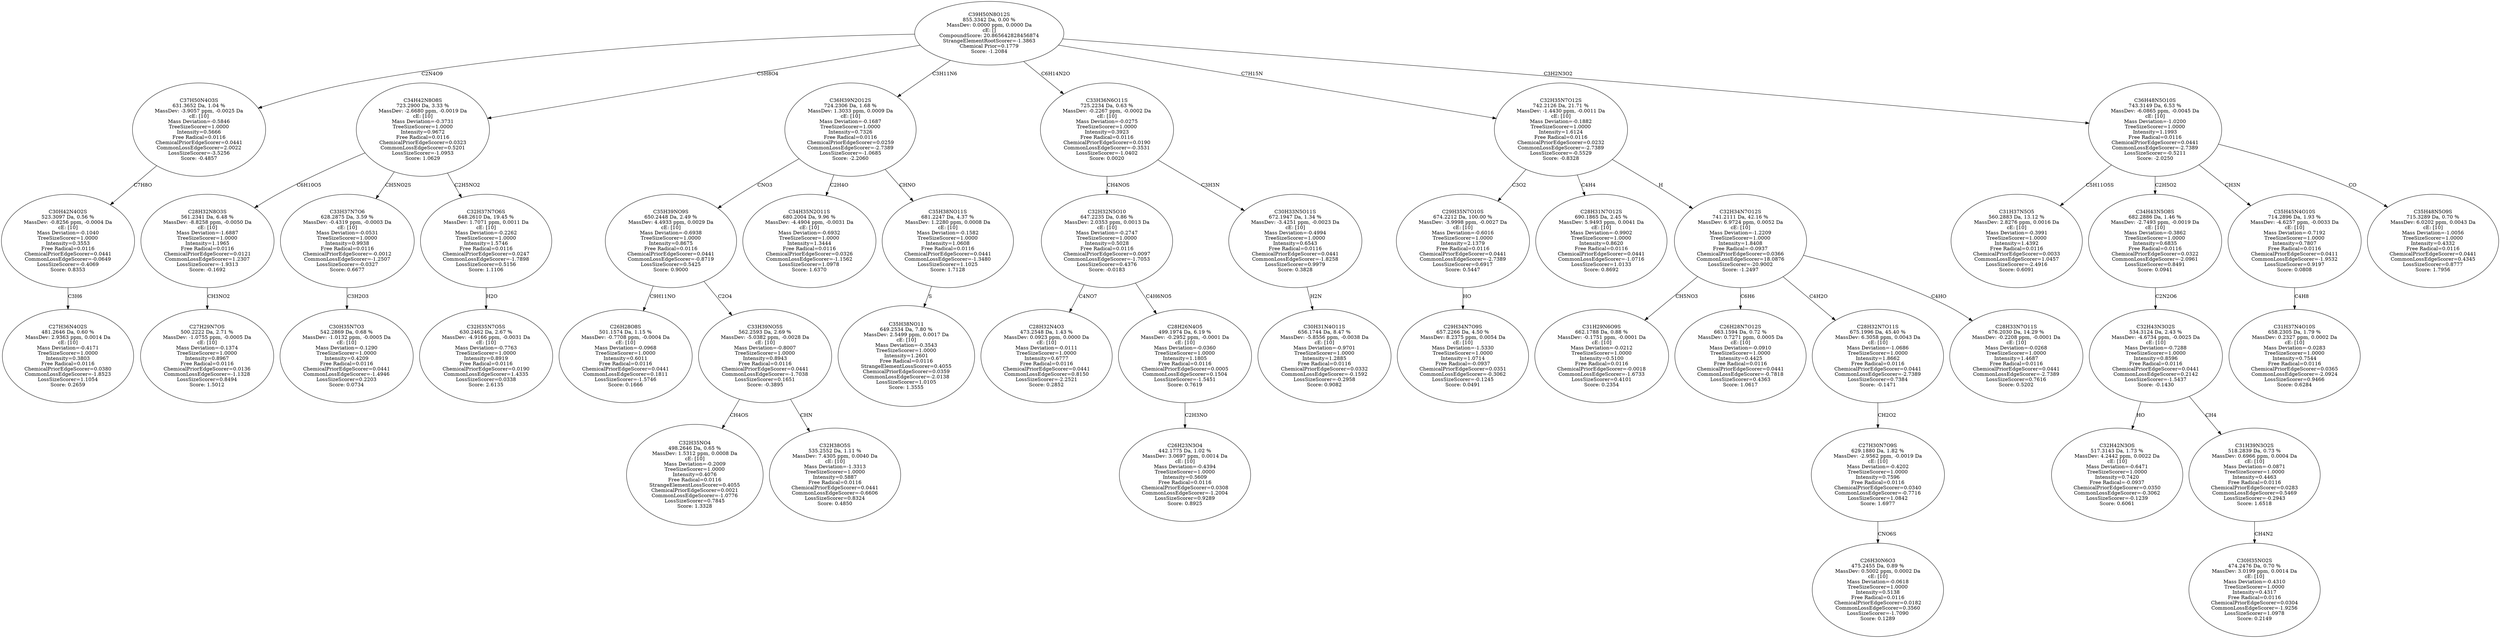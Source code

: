 strict digraph {
v1 [label="C27H36N4O2S\n481.2646 Da, 0.60 %\nMassDev: 2.9363 ppm, 0.0014 Da\ncE: [10]\nMass Deviation=-0.4171\nTreeSizeScorer=1.0000\nIntensity=0.3803\nFree Radical=0.0116\nChemicalPriorEdgeScorer=0.0380\nCommonLossEdgeScorer=-1.8523\nLossSizeScorer=1.1054\nScore: 0.2659"];
v2 [label="C30H42N4O2S\n523.3097 Da, 0.56 %\nMassDev: -0.8256 ppm, -0.0004 Da\ncE: [10]\nMass Deviation=-0.1040\nTreeSizeScorer=1.0000\nIntensity=0.3553\nFree Radical=0.0116\nChemicalPriorEdgeScorer=0.0441\nCommonLossEdgeScorer=-0.0649\nLossSizeScorer=-0.4069\nScore: 0.8353"];
v3 [label="C37H50N4O3S\n631.3652 Da, 1.04 %\nMassDev: -3.9057 ppm, -0.0025 Da\ncE: [10]\nMass Deviation=-0.5846\nTreeSizeScorer=1.0000\nIntensity=0.5666\nFree Radical=0.0116\nChemicalPriorEdgeScorer=0.0441\nCommonLossEdgeScorer=2.0022\nLossSizeScorer=-3.5256\nScore: -0.4857"];
v4 [label="C27H29N7OS\n500.2222 Da, 2.71 %\nMassDev: -1.0755 ppm, -0.0005 Da\ncE: [10]\nMass Deviation=-0.1374\nTreeSizeScorer=1.0000\nIntensity=0.8967\nFree Radical=0.0116\nChemicalPriorEdgeScorer=0.0136\nCommonLossEdgeScorer=-1.1328\nLossSizeScorer=0.8494\nScore: 1.5012"];
v5 [label="C28H32N8O3S\n561.2341 Da, 6.48 %\nMassDev: -8.8258 ppm, -0.0050 Da\ncE: [10]\nMass Deviation=-1.6887\nTreeSizeScorer=1.0000\nIntensity=1.1965\nFree Radical=0.0116\nChemicalPriorEdgeScorer=0.0121\nCommonLossEdgeScorer=1.2307\nLossSizeScorer=-1.9313\nScore: -0.1692"];
v6 [label="C30H35N7O3\n542.2869 Da, 0.68 %\nMassDev: -1.0132 ppm, -0.0005 Da\ncE: [10]\nMass Deviation=-0.1290\nTreeSizeScorer=1.0000\nIntensity=0.4209\nFree Radical=0.0116\nChemicalPriorEdgeScorer=0.0441\nCommonLossEdgeScorer=-1.4946\nLossSizeScorer=0.2203\nScore: 0.0734"];
v7 [label="C33H37N7O6\n628.2875 Da, 3.59 %\nMassDev: -0.4319 ppm, -0.0003 Da\ncE: [10]\nMass Deviation=-0.0531\nTreeSizeScorer=1.0000\nIntensity=0.9938\nFree Radical=0.0116\nChemicalPriorEdgeScorer=-0.0012\nCommonLossEdgeScorer=-1.2507\nLossSizeScorer=-0.0327\nScore: 0.6677"];
v8 [label="C32H35N7O5S\n630.2462 Da, 2.67 %\nMassDev: -4.9166 ppm, -0.0031 Da\ncE: [10]\nMass Deviation=-0.7763\nTreeSizeScorer=1.0000\nIntensity=0.8919\nFree Radical=0.0116\nChemicalPriorEdgeScorer=0.0190\nCommonLossEdgeScorer=1.4335\nLossSizeScorer=0.0338\nScore: 2.6135"];
v9 [label="C32H37N7O6S\n648.2610 Da, 19.45 %\nMassDev: 1.7071 ppm, 0.0011 Da\ncE: [10]\nMass Deviation=-0.2262\nTreeSizeScorer=1.0000\nIntensity=1.5746\nFree Radical=0.0116\nChemicalPriorEdgeScorer=0.0247\nCommonLossEdgeScorer=-1.7898\nLossSizeScorer=0.5156\nScore: 1.1106"];
v10 [label="C34H42N8O8S\n723.2900 Da, 3.33 %\nMassDev: -2.6680 ppm, -0.0019 Da\ncE: [10]\nMass Deviation=-0.3731\nTreeSizeScorer=1.0000\nIntensity=0.9672\nFree Radical=0.0116\nChemicalPriorEdgeScorer=0.0323\nCommonLossEdgeScorer=0.5201\nLossSizeScorer=-1.0953\nScore: 1.0629"];
v11 [label="C26H28O8S\n501.1574 Da, 1.15 %\nMassDev: -0.7708 ppm, -0.0004 Da\ncE: [10]\nMass Deviation=-0.0968\nTreeSizeScorer=1.0000\nIntensity=0.6011\nFree Radical=0.0116\nChemicalPriorEdgeScorer=0.0441\nCommonLossEdgeScorer=0.1811\nLossSizeScorer=-1.5746\nScore: 0.1666"];
v12 [label="C32H35NO4\n498.2646 Da, 0.65 %\nMassDev: 1.5312 ppm, 0.0008 Da\ncE: [10]\nMass Deviation=-0.2009\nTreeSizeScorer=1.0000\nIntensity=0.4076\nFree Radical=0.0116\nStrangeElementLossScorer=0.4055\nChemicalPriorEdgeScorer=0.0021\nCommonLossEdgeScorer=-1.0776\nLossSizeScorer=0.7845\nScore: 1.3328"];
v13 [label="C32H38O5S\n535.2552 Da, 1.11 %\nMassDev: 7.4305 ppm, 0.0040 Da\ncE: [10]\nMass Deviation=-1.3313\nTreeSizeScorer=1.0000\nIntensity=0.5887\nFree Radical=0.0116\nChemicalPriorEdgeScorer=0.0441\nCommonLossEdgeScorer=-0.6606\nLossSizeScorer=0.8324\nScore: 0.4850"];
v14 [label="C33H39NO5S\n562.2593 Da, 2.69 %\nMassDev: -5.0382 ppm, -0.0028 Da\ncE: [10]\nMass Deviation=-0.8007\nTreeSizeScorer=1.0000\nIntensity=0.8943\nFree Radical=0.0116\nChemicalPriorEdgeScorer=0.0441\nCommonLossEdgeScorer=-1.7038\nLossSizeScorer=0.1651\nScore: -0.3895"];
v15 [label="C35H39NO9S\n650.2448 Da, 2.49 %\nMassDev: 4.4933 ppm, 0.0029 Da\ncE: [10]\nMass Deviation=-0.6938\nTreeSizeScorer=1.0000\nIntensity=0.8675\nFree Radical=0.0116\nChemicalPriorEdgeScorer=0.0441\nCommonLossEdgeScorer=-0.8719\nLossSizeScorer=0.5425\nScore: 0.9000"];
v16 [label="C34H35N2O11S\n680.2004 Da, 9.96 %\nMassDev: -4.4904 ppm, -0.0031 Da\ncE: [10]\nMass Deviation=-0.6932\nTreeSizeScorer=1.0000\nIntensity=1.3444\nFree Radical=0.0116\nChemicalPriorEdgeScorer=0.0326\nCommonLossEdgeScorer=-1.1562\nLossSizeScorer=1.0978\nScore: 1.6370"];
v17 [label="C35H38NO11\n649.2534 Da, 7.80 %\nMassDev: 2.5499 ppm, 0.0017 Da\ncE: [10]\nMass Deviation=-0.3543\nTreeSizeScorer=1.0000\nIntensity=1.2601\nFree Radical=0.0116\nStrangeElementLossScorer=0.4055\nChemicalPriorEdgeScorer=0.0359\nCommonLossEdgeScorer=-2.0138\nLossSizeScorer=1.0105\nScore: 1.3555"];
v18 [label="C35H38NO11S\n681.2247 Da, 4.37 %\nMassDev: 1.2280 ppm, 0.0008 Da\ncE: [10]\nMass Deviation=-0.1582\nTreeSizeScorer=1.0000\nIntensity=1.0608\nFree Radical=0.0116\nChemicalPriorEdgeScorer=0.0441\nCommonLossEdgeScorer=-1.3480\nLossSizeScorer=1.1025\nScore: 1.7128"];
v19 [label="C36H39N2O12S\n724.2306 Da, 1.68 %\nMassDev: 1.3033 ppm, 0.0009 Da\ncE: [10]\nMass Deviation=-0.1687\nTreeSizeScorer=1.0000\nIntensity=0.7326\nFree Radical=0.0116\nChemicalPriorEdgeScorer=0.0259\nCommonLossEdgeScorer=-2.7389\nLossSizeScorer=-1.0685\nScore: -2.2060"];
v20 [label="C28H32N4O3\n473.2548 Da, 1.43 %\nMassDev: 0.0923 ppm, 0.0000 Da\ncE: [10]\nMass Deviation=-0.0111\nTreeSizeScorer=1.0000\nIntensity=0.6777\nFree Radical=0.0116\nChemicalPriorEdgeScorer=0.0441\nCommonLossEdgeScorer=0.8150\nLossSizeScorer=-2.2521\nScore: 0.2852"];
v21 [label="C26H23N3O4\n442.1775 Da, 1.02 %\nMassDev: 3.0697 ppm, 0.0014 Da\ncE: [10]\nMass Deviation=-0.4394\nTreeSizeScorer=1.0000\nIntensity=0.5609\nFree Radical=0.0116\nChemicalPriorEdgeScorer=0.0308\nCommonLossEdgeScorer=-1.2004\nLossSizeScorer=0.9289\nScore: 0.8925"];
v22 [label="C28H26N4O5\n499.1974 Da, 6.19 %\nMassDev: -0.2952 ppm, -0.0001 Da\ncE: [10]\nMass Deviation=-0.0360\nTreeSizeScorer=1.0000\nIntensity=1.1805\nFree Radical=0.0116\nChemicalPriorEdgeScorer=0.0005\nCommonLossEdgeScorer=0.1504\nLossSizeScorer=-1.5451\nScore: 0.7619"];
v23 [label="C32H32N5O10\n647.2235 Da, 0.86 %\nMassDev: 2.0353 ppm, 0.0013 Da\ncE: [10]\nMass Deviation=-0.2747\nTreeSizeScorer=1.0000\nIntensity=0.5028\nFree Radical=0.0116\nChemicalPriorEdgeScorer=0.0097\nCommonLossEdgeScorer=-1.7053\nLossSizeScorer=0.4376\nScore: -0.0183"];
v24 [label="C30H31N4O11S\n656.1744 Da, 8.47 %\nMassDev: -5.8556 ppm, -0.0038 Da\ncE: [10]\nMass Deviation=-0.9701\nTreeSizeScorer=1.0000\nIntensity=1.2885\nFree Radical=0.0116\nChemicalPriorEdgeScorer=0.0332\nCommonLossEdgeScorer=-0.1592\nLossSizeScorer=-0.2958\nScore: 0.9082"];
v25 [label="C30H33N5O11S\n672.1947 Da, 1.34 %\nMassDev: -3.4251 ppm, -0.0023 Da\ncE: [10]\nMass Deviation=-0.4994\nTreeSizeScorer=1.0000\nIntensity=0.6543\nFree Radical=0.0116\nChemicalPriorEdgeScorer=0.0441\nCommonLossEdgeScorer=-1.8258\nLossSizeScorer=0.9979\nScore: 0.3828"];
v26 [label="C33H36N6O11S\n725.2234 Da, 0.63 %\nMassDev: -0.2267 ppm, -0.0002 Da\ncE: [10]\nMass Deviation=-0.0275\nTreeSizeScorer=1.0000\nIntensity=0.3923\nFree Radical=0.0116\nChemicalPriorEdgeScorer=0.0190\nCommonLossEdgeScorer=-0.3531\nLossSizeScorer=-1.0402\nScore: 0.0020"];
v27 [label="C29H34N7O9S\n657.2266 Da, 4.50 %\nMassDev: 8.2375 ppm, 0.0054 Da\ncE: [10]\nMass Deviation=-1.5330\nTreeSizeScorer=1.0000\nIntensity=1.0714\nFree Radical=-0.0937\nChemicalPriorEdgeScorer=0.0351\nCommonLossEdgeScorer=-0.3062\nLossSizeScorer=-0.1245\nScore: 0.0491"];
v28 [label="C29H35N7O10S\n674.2212 Da, 100.00 %\nMassDev: -3.9998 ppm, -0.0027 Da\ncE: [10]\nMass Deviation=-0.6016\nTreeSizeScorer=1.0000\nIntensity=2.1379\nFree Radical=0.0116\nChemicalPriorEdgeScorer=0.0441\nCommonLossEdgeScorer=-2.7389\nLossSizeScorer=0.6917\nScore: 0.5447"];
v29 [label="C28H31N7O12S\n690.1865 Da, 2.45 %\nMassDev: 5.9493 ppm, 0.0041 Da\ncE: [10]\nMass Deviation=-0.9902\nTreeSizeScorer=1.0000\nIntensity=0.8620\nFree Radical=0.0116\nChemicalPriorEdgeScorer=0.0441\nCommonLossEdgeScorer=-1.0716\nLossSizeScorer=1.0133\nScore: 0.8692"];
v30 [label="C31H29N6O9S\n662.1788 Da, 0.88 %\nMassDev: -0.1751 ppm, -0.0001 Da\ncE: [10]\nMass Deviation=-0.0212\nTreeSizeScorer=1.0000\nIntensity=0.5100\nFree Radical=0.0116\nChemicalPriorEdgeScorer=-0.0018\nCommonLossEdgeScorer=-1.6733\nLossSizeScorer=0.4101\nScore: 0.2354"];
v31 [label="C26H28N7O12S\n663.1594 Da, 0.72 %\nMassDev: 0.7271 ppm, 0.0005 Da\ncE: [10]\nMass Deviation=-0.0910\nTreeSizeScorer=1.0000\nIntensity=0.4425\nFree Radical=0.0116\nChemicalPriorEdgeScorer=0.0441\nCommonLossEdgeScorer=-0.7818\nLossSizeScorer=0.4363\nScore: 1.0617"];
v32 [label="C26H30N6O3\n475.2455 Da, 0.89 %\nMassDev: 0.5002 ppm, 0.0002 Da\ncE: [10]\nMass Deviation=-0.0618\nTreeSizeScorer=1.0000\nIntensity=0.5138\nFree Radical=0.0116\nChemicalPriorEdgeScorer=0.0182\nCommonLossEdgeScorer=0.3560\nLossSizeScorer=-1.7090\nScore: 0.1289"];
v33 [label="C27H30N7O9S\n629.1880 Da, 1.82 %\nMassDev: -2.9562 ppm, -0.0019 Da\ncE: [10]\nMass Deviation=-0.4202\nTreeSizeScorer=1.0000\nIntensity=0.7596\nFree Radical=0.0116\nChemicalPriorEdgeScorer=0.0340\nCommonLossEdgeScorer=-0.7716\nLossSizeScorer=1.0842\nScore: 1.6977"];
v34 [label="C28H32N7O11S\n675.1996 Da, 45.40 %\nMassDev: 6.3058 ppm, 0.0043 Da\ncE: [10]\nMass Deviation=-1.0686\nTreeSizeScorer=1.0000\nIntensity=1.8662\nFree Radical=0.0116\nChemicalPriorEdgeScorer=0.0441\nCommonLossEdgeScorer=-2.7389\nLossSizeScorer=0.7384\nScore: -0.1471"];
v35 [label="C28H33N7O11S\n676.2030 Da, 14.29 %\nMassDev: -0.2208 ppm, -0.0001 Da\ncE: [10]\nMass Deviation=-0.0268\nTreeSizeScorer=1.0000\nIntensity=1.4687\nFree Radical=0.0116\nChemicalPriorEdgeScorer=0.0441\nCommonLossEdgeScorer=-2.7389\nLossSizeScorer=0.7616\nScore: 0.5202"];
v36 [label="C32H34N7O12S\n741.2111 Da, 42.16 %\nMassDev: 6.9724 ppm, 0.0052 Da\ncE: [10]\nMass Deviation=-1.2209\nTreeSizeScorer=1.0000\nIntensity=1.8408\nFree Radical=-0.0937\nChemicalPriorEdgeScorer=0.0366\nCommonLossEdgeScorer=18.0876\nLossSizeScorer=-20.9002\nScore: -1.2497"];
v37 [label="C32H35N7O12S\n742.2126 Da, 21.71 %\nMassDev: -1.4430 ppm, -0.0011 Da\ncE: [10]\nMass Deviation=-0.1882\nTreeSizeScorer=1.0000\nIntensity=1.6124\nFree Radical=0.0116\nChemicalPriorEdgeScorer=0.0232\nCommonLossEdgeScorer=-2.7389\nLossSizeScorer=-0.5529\nScore: -0.8328"];
v38 [label="C31H37N5O5\n560.2883 Da, 13.12 %\nMassDev: 2.8276 ppm, 0.0016 Da\ncE: [10]\nMass Deviation=-0.3991\nTreeSizeScorer=1.0000\nIntensity=1.4392\nFree Radical=0.0116\nChemicalPriorEdgeScorer=0.0033\nCommonLossEdgeScorer=1.0457\nLossSizeScorer=-2.4916\nScore: 0.6091"];
v39 [label="C32H42N3OS\n517.3143 Da, 1.73 %\nMassDev: 4.2442 ppm, 0.0022 Da\ncE: [10]\nMass Deviation=-0.6471\nTreeSizeScorer=1.0000\nIntensity=0.7420\nFree Radical=-0.0937\nChemicalPriorEdgeScorer=0.0350\nCommonLossEdgeScorer=-0.3062\nLossSizeScorer=-0.1239\nScore: 0.6061"];
v40 [label="C30H35NO2S\n474.2476 Da, 0.70 %\nMassDev: 3.0199 ppm, 0.0014 Da\ncE: [10]\nMass Deviation=-0.4310\nTreeSizeScorer=1.0000\nIntensity=0.4317\nFree Radical=0.0116\nChemicalPriorEdgeScorer=0.0304\nCommonLossEdgeScorer=-1.9256\nLossSizeScorer=1.0978\nScore: 0.2149"];
v41 [label="C31H39N3O2S\n518.2839 Da, 0.73 %\nMassDev: 0.6966 ppm, 0.0004 Da\ncE: [10]\nMass Deviation=-0.0871\nTreeSizeScorer=1.0000\nIntensity=0.4463\nFree Radical=0.0116\nChemicalPriorEdgeScorer=0.0283\nCommonLossEdgeScorer=0.5469\nLossSizeScorer=-0.2943\nScore: 1.6518"];
v42 [label="C32H43N3O2S\n534.3124 Da, 2.43 %\nMassDev: -4.6734 ppm, -0.0025 Da\ncE: [10]\nMass Deviation=-0.7288\nTreeSizeScorer=1.0000\nIntensity=0.8596\nFree Radical=0.0116\nChemicalPriorEdgeScorer=0.0441\nCommonLossEdgeScorer=0.2142\nLossSizeScorer=-1.5437\nScore: -0.1430"];
v43 [label="C34H43N5O8S\n682.2886 Da, 1.46 %\nMassDev: -2.7493 ppm, -0.0019 Da\ncE: [10]\nMass Deviation=-0.3862\nTreeSizeScorer=1.0000\nIntensity=0.6835\nFree Radical=0.0116\nChemicalPriorEdgeScorer=0.0322\nCommonLossEdgeScorer=-2.0961\nLossSizeScorer=0.8491\nScore: 0.0941"];
v44 [label="C31H37N4O10S\n658.2305 Da, 1.79 %\nMassDev: 0.2327 ppm, 0.0002 Da\ncE: [10]\nMass Deviation=-0.0283\nTreeSizeScorer=1.0000\nIntensity=0.7544\nFree Radical=0.0116\nChemicalPriorEdgeScorer=0.0365\nCommonLossEdgeScorer=-2.0924\nLossSizeScorer=0.9466\nScore: 0.6284"];
v45 [label="C35H45N4O10S\n714.2896 Da, 1.93 %\nMassDev: -4.6257 ppm, -0.0033 Da\ncE: [10]\nMass Deviation=-0.7192\nTreeSizeScorer=1.0000\nIntensity=0.7807\nFree Radical=0.0116\nChemicalPriorEdgeScorer=0.0411\nCommonLossEdgeScorer=-1.9532\nLossSizeScorer=0.9197\nScore: 0.0808"];
v46 [label="C35H48N5O9S\n715.3289 Da, 0.70 %\nMassDev: 6.0202 ppm, 0.0043 Da\ncE: [10]\nMass Deviation=-1.0056\nTreeSizeScorer=1.0000\nIntensity=0.4332\nFree Radical=0.0116\nChemicalPriorEdgeScorer=0.0441\nCommonLossEdgeScorer=0.4345\nLossSizeScorer=0.8777\nScore: 1.7956"];
v47 [label="C36H48N5O10S\n743.3149 Da, 6.53 %\nMassDev: -6.0865 ppm, -0.0045 Da\ncE: [10]\nMass Deviation=-1.0200\nTreeSizeScorer=1.0000\nIntensity=1.1993\nFree Radical=0.0116\nChemicalPriorEdgeScorer=0.0441\nCommonLossEdgeScorer=-2.7389\nLossSizeScorer=-0.5211\nScore: -2.0250"];
v48 [label="C39H50N8O12S\n855.3342 Da, 0.00 %\nMassDev: 0.0000 ppm, 0.0000 Da\ncE: []\nCompoundScore: 20.865642828456874\nStrangeElementRootScorer=-1.3863\nChemical Prior=0.1779\nScore: -1.2084"];
v2 -> v1 [label="C3H6"];
v3 -> v2 [label="C7H8O"];
v48 -> v3 [label="C2N4O9"];
v5 -> v4 [label="CH3NO2"];
v10 -> v5 [label="C6H10O5"];
v7 -> v6 [label="C3H2O3"];
v10 -> v7 [label="CH5NO2S"];
v9 -> v8 [label="H2O"];
v10 -> v9 [label="C2H5NO2"];
v48 -> v10 [label="C5H8O4"];
v15 -> v11 [label="C9H11NO"];
v14 -> v12 [label="CH4OS"];
v14 -> v13 [label="CHN"];
v15 -> v14 [label="C2O4"];
v19 -> v15 [label="CNO3"];
v19 -> v16 [label="C2H4O"];
v18 -> v17 [label="S"];
v19 -> v18 [label="CHNO"];
v48 -> v19 [label="C3H11N6"];
v23 -> v20 [label="C4NO7"];
v22 -> v21 [label="C2H3NO"];
v23 -> v22 [label="C4H6NO5"];
v26 -> v23 [label="CH4NOS"];
v25 -> v24 [label="H2N"];
v26 -> v25 [label="C3H3N"];
v48 -> v26 [label="C6H14N2O"];
v28 -> v27 [label="HO"];
v37 -> v28 [label="C3O2"];
v37 -> v29 [label="C4H4"];
v36 -> v30 [label="CH5NO3"];
v36 -> v31 [label="C6H6"];
v33 -> v32 [label="CNO6S"];
v34 -> v33 [label="CH2O2"];
v36 -> v34 [label="C4H2O"];
v36 -> v35 [label="C4HO"];
v37 -> v36 [label="H"];
v48 -> v37 [label="C7H15N"];
v47 -> v38 [label="C5H11O5S"];
v42 -> v39 [label="HO"];
v41 -> v40 [label="CH4N2"];
v42 -> v41 [label="CH4"];
v43 -> v42 [label="C2N2O6"];
v47 -> v43 [label="C2H5O2"];
v45 -> v44 [label="C4H8"];
v47 -> v45 [label="CH3N"];
v47 -> v46 [label="CO"];
v48 -> v47 [label="C3H2N3O2"];
}